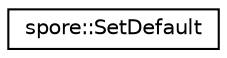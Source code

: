 digraph "Graphical Class Hierarchy"
{
  edge [fontname="Helvetica",fontsize="10",labelfontname="Helvetica",labelfontsize="10"];
  node [fontname="Helvetica",fontsize="10",shape=record];
  rankdir="LR";
  Node0 [label="spore::SetDefault",height=0.2,width=0.4,color="black", fillcolor="white", style="filled",URL="$classspore_1_1SetDefault.html",tooltip="Generic class to set up the default parameters. "];
}
